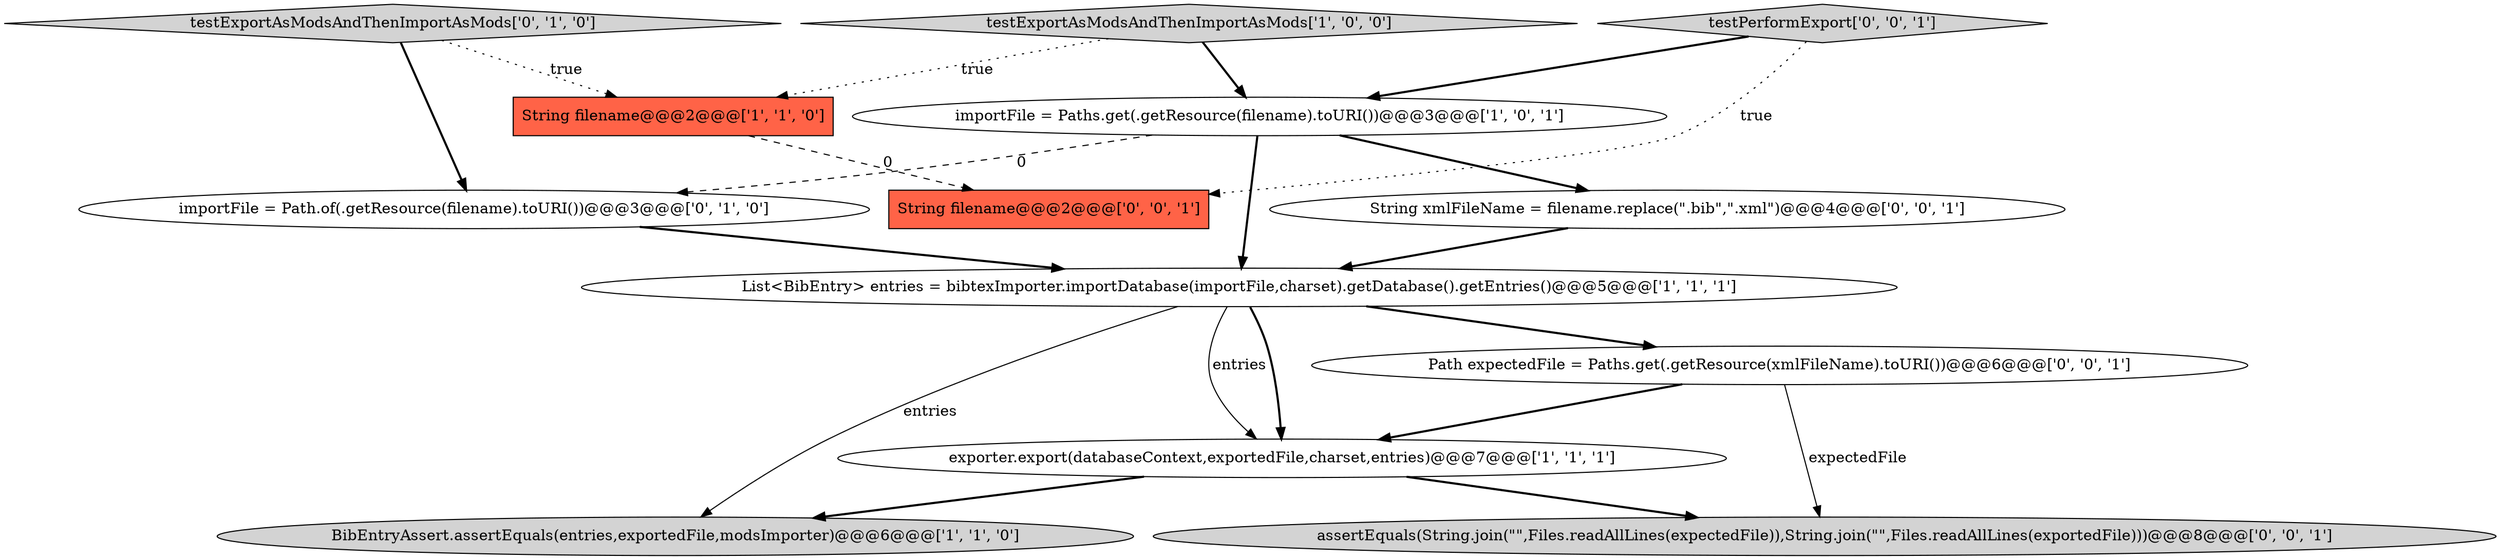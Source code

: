 digraph {
1 [style = filled, label = "List<BibEntry> entries = bibtexImporter.importDatabase(importFile,charset).getDatabase().getEntries()@@@5@@@['1', '1', '1']", fillcolor = white, shape = ellipse image = "AAA0AAABBB1BBB"];
7 [style = filled, label = "importFile = Path.of(.getResource(filename).toURI())@@@3@@@['0', '1', '0']", fillcolor = white, shape = ellipse image = "AAA1AAABBB2BBB"];
3 [style = filled, label = "testExportAsModsAndThenImportAsMods['1', '0', '0']", fillcolor = lightgray, shape = diamond image = "AAA0AAABBB1BBB"];
6 [style = filled, label = "testExportAsModsAndThenImportAsMods['0', '1', '0']", fillcolor = lightgray, shape = diamond image = "AAA0AAABBB2BBB"];
10 [style = filled, label = "String filename@@@2@@@['0', '0', '1']", fillcolor = tomato, shape = box image = "AAA0AAABBB3BBB"];
12 [style = filled, label = "testPerformExport['0', '0', '1']", fillcolor = lightgray, shape = diamond image = "AAA0AAABBB3BBB"];
0 [style = filled, label = "importFile = Paths.get(.getResource(filename).toURI())@@@3@@@['1', '0', '1']", fillcolor = white, shape = ellipse image = "AAA0AAABBB1BBB"];
4 [style = filled, label = "String filename@@@2@@@['1', '1', '0']", fillcolor = tomato, shape = box image = "AAA0AAABBB1BBB"];
8 [style = filled, label = "assertEquals(String.join(\"\",Files.readAllLines(expectedFile)),String.join(\"\",Files.readAllLines(exportedFile)))@@@8@@@['0', '0', '1']", fillcolor = lightgray, shape = ellipse image = "AAA0AAABBB3BBB"];
2 [style = filled, label = "BibEntryAssert.assertEquals(entries,exportedFile,modsImporter)@@@6@@@['1', '1', '0']", fillcolor = lightgray, shape = ellipse image = "AAA0AAABBB1BBB"];
11 [style = filled, label = "String xmlFileName = filename.replace(\".bib\",\".xml\")@@@4@@@['0', '0', '1']", fillcolor = white, shape = ellipse image = "AAA0AAABBB3BBB"];
9 [style = filled, label = "Path expectedFile = Paths.get(.getResource(xmlFileName).toURI())@@@6@@@['0', '0', '1']", fillcolor = white, shape = ellipse image = "AAA0AAABBB3BBB"];
5 [style = filled, label = "exporter.export(databaseContext,exportedFile,charset,entries)@@@7@@@['1', '1', '1']", fillcolor = white, shape = ellipse image = "AAA0AAABBB1BBB"];
5->2 [style = bold, label=""];
12->10 [style = dotted, label="true"];
4->10 [style = dashed, label="0"];
12->0 [style = bold, label=""];
1->5 [style = solid, label="entries"];
6->4 [style = dotted, label="true"];
0->7 [style = dashed, label="0"];
7->1 [style = bold, label=""];
6->7 [style = bold, label=""];
11->1 [style = bold, label=""];
5->8 [style = bold, label=""];
1->9 [style = bold, label=""];
3->4 [style = dotted, label="true"];
3->0 [style = bold, label=""];
9->5 [style = bold, label=""];
9->8 [style = solid, label="expectedFile"];
0->11 [style = bold, label=""];
0->1 [style = bold, label=""];
1->2 [style = solid, label="entries"];
1->5 [style = bold, label=""];
}
